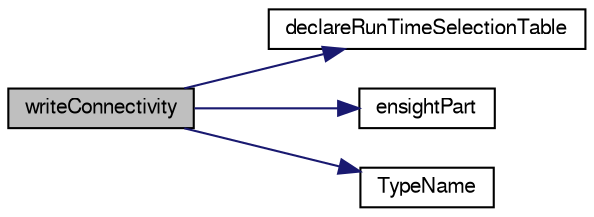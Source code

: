 digraph "writeConnectivity"
{
  bgcolor="transparent";
  edge [fontname="FreeSans",fontsize="10",labelfontname="FreeSans",labelfontsize="10"];
  node [fontname="FreeSans",fontsize="10",shape=record];
  rankdir="LR";
  Node494 [label="writeConnectivity",height=0.2,width=0.4,color="black", fillcolor="grey75", style="filled", fontcolor="black"];
  Node494 -> Node495 [color="midnightblue",fontsize="10",style="solid",fontname="FreeSans"];
  Node495 [label="declareRunTimeSelectionTable",height=0.2,width=0.4,color="black",URL="$a21306.html#aef2ce783ebc60bbfbfbef9f388d25c38"];
  Node494 -> Node496 [color="midnightblue",fontsize="10",style="solid",fontname="FreeSans"];
  Node496 [label="ensightPart",height=0.2,width=0.4,color="black",URL="$a21306.html#ac148d68fd2af52f74f45a52112c05d2e",tooltip="Construct null. "];
  Node494 -> Node497 [color="midnightblue",fontsize="10",style="solid",fontname="FreeSans"];
  Node497 [label="TypeName",height=0.2,width=0.4,color="black",URL="$a21306.html#ae2c135eb8a769f251594226409c34423",tooltip="Runtime type information. "];
}
